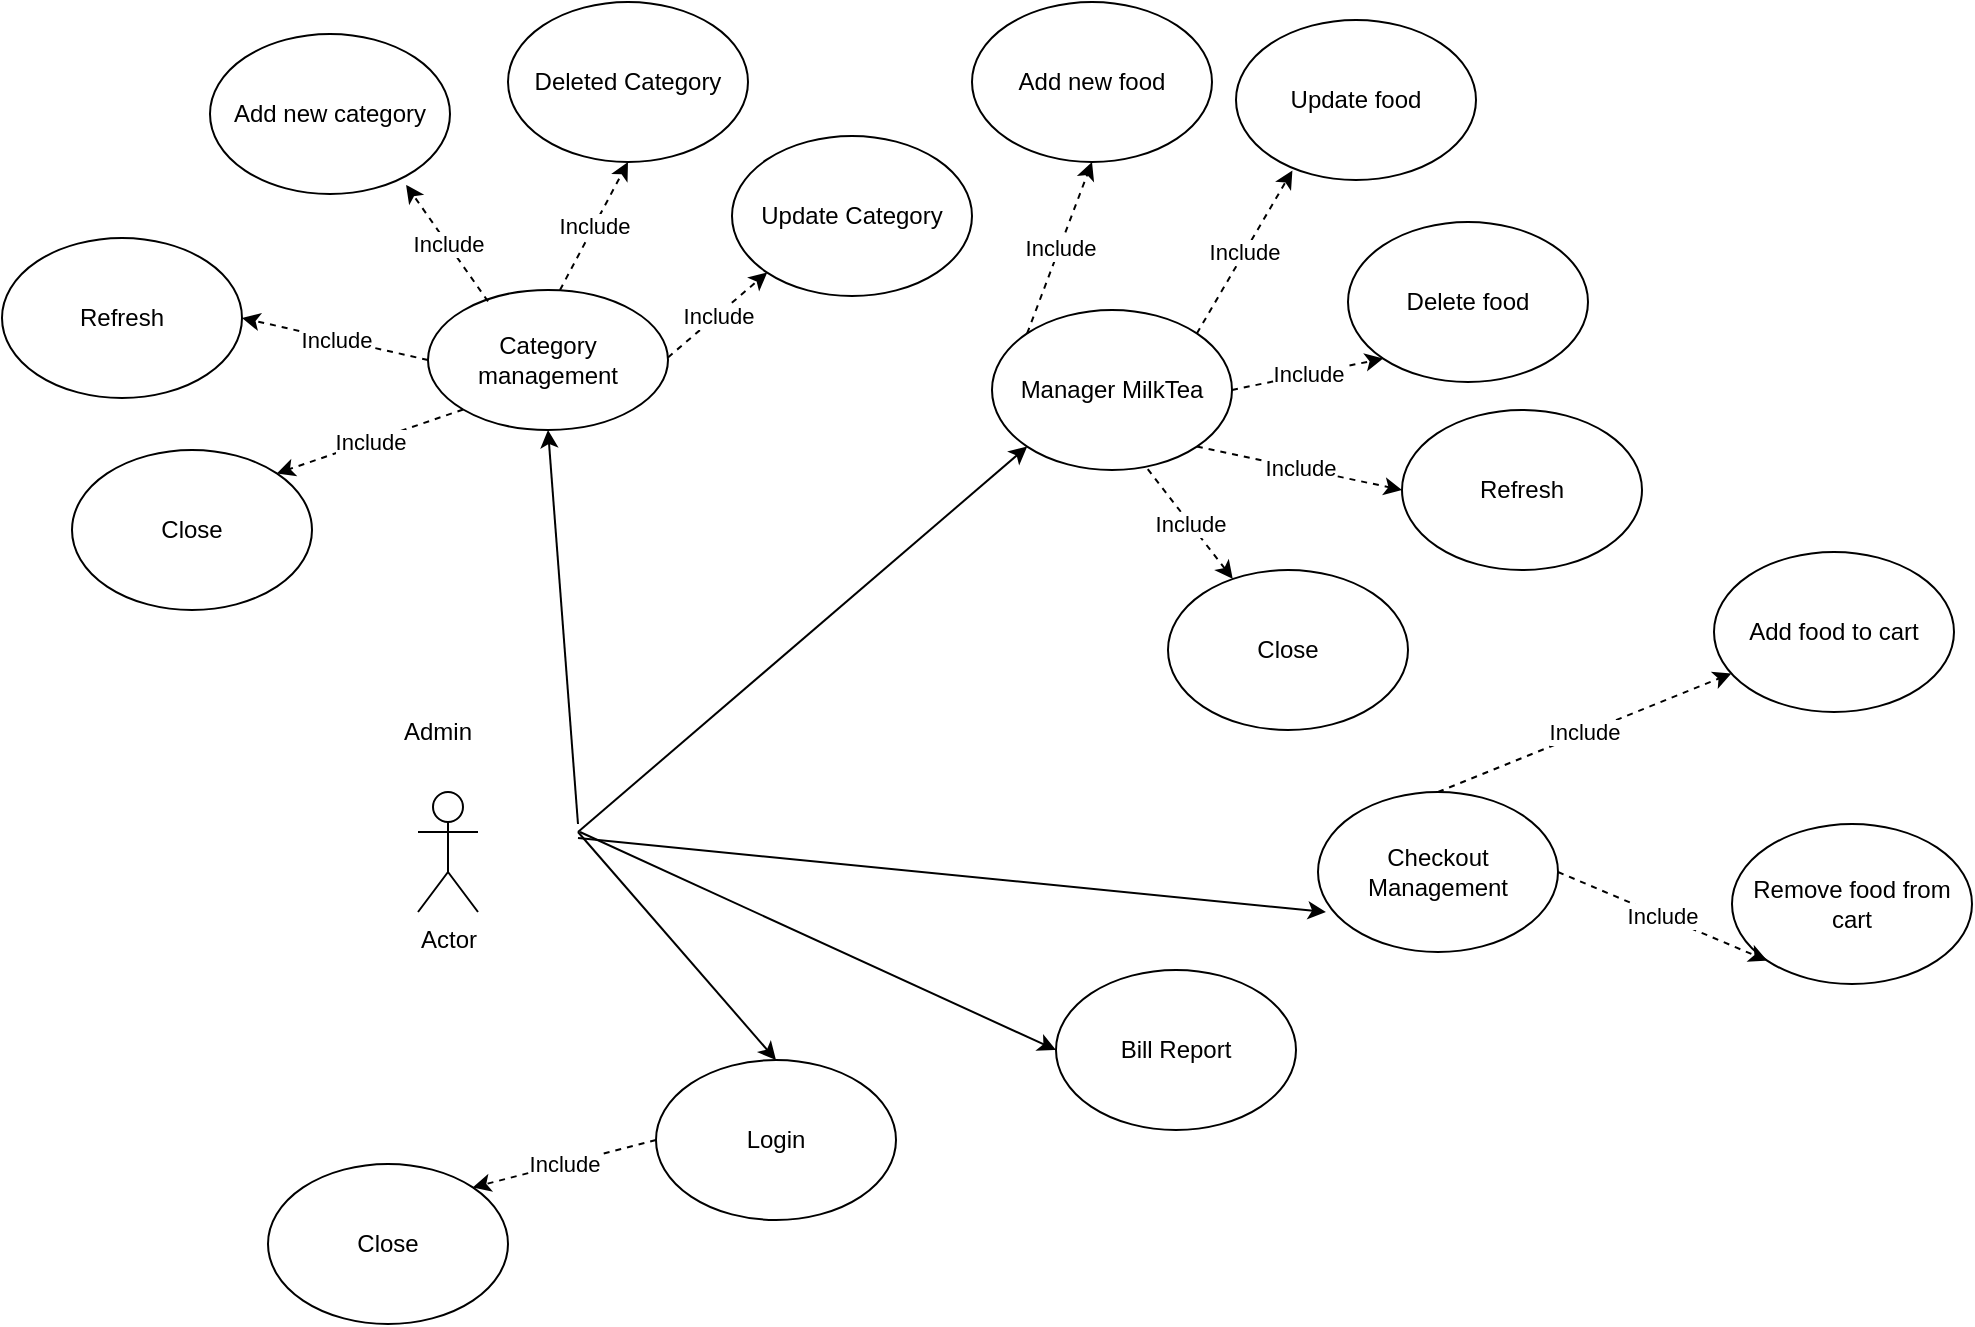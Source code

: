 <mxfile version="14.5.1" type="github">
  <diagram id="WR0fnqzpUvogeY7HLXCb" name="Page-1">
    <mxGraphModel dx="2342" dy="693" grid="0" gridSize="10" guides="1" tooltips="1" connect="1" arrows="1" fold="1" page="1" pageScale="1" pageWidth="1169" pageHeight="1654" math="0" shadow="0">
      <root>
        <mxCell id="0" />
        <mxCell id="1" parent="0" />
        <mxCell id="ZEzgqD3dTgIoIWU3gzUH-41" value="Actor" style="shape=umlActor;verticalLabelPosition=bottom;verticalAlign=top;html=1;outlineConnect=0;" parent="1" vertex="1">
          <mxGeometry x="140" y="1200" width="30" height="60" as="geometry" />
        </mxCell>
        <mxCell id="ZEzgqD3dTgIoIWU3gzUH-43" value="Login" style="ellipse;whiteSpace=wrap;html=1;" parent="1" vertex="1">
          <mxGeometry x="259" y="1334" width="120" height="80" as="geometry" />
        </mxCell>
        <mxCell id="ZEzgqD3dTgIoIWU3gzUH-44" value="Manager MilkTea" style="ellipse;whiteSpace=wrap;html=1;" parent="1" vertex="1">
          <mxGeometry x="427" y="959" width="120" height="80" as="geometry" />
        </mxCell>
        <mxCell id="ZEzgqD3dTgIoIWU3gzUH-49" value="" style="endArrow=classic;html=1;entryX=0;entryY=1;entryDx=0;entryDy=0;" parent="1" target="ZEzgqD3dTgIoIWU3gzUH-44" edge="1">
          <mxGeometry width="50" height="50" relative="1" as="geometry">
            <mxPoint x="220" y="1220" as="sourcePoint" />
            <mxPoint x="270" y="1170" as="targetPoint" />
          </mxGeometry>
        </mxCell>
        <mxCell id="ZEzgqD3dTgIoIWU3gzUH-51" value="" style="endArrow=classic;html=1;entryX=0.033;entryY=0.75;entryDx=0;entryDy=0;entryPerimeter=0;" parent="1" target="Fly2N4VJo_kIdEsInrdJ-1" edge="1">
          <mxGeometry width="50" height="50" relative="1" as="geometry">
            <mxPoint x="220" y="1223" as="sourcePoint" />
            <mxPoint x="413" y="1219" as="targetPoint" />
          </mxGeometry>
        </mxCell>
        <mxCell id="ZEzgqD3dTgIoIWU3gzUH-54" value="" style="endArrow=classic;html=1;entryX=0.5;entryY=0;entryDx=0;entryDy=0;" parent="1" target="ZEzgqD3dTgIoIWU3gzUH-43" edge="1">
          <mxGeometry width="50" height="50" relative="1" as="geometry">
            <mxPoint x="220" y="1220" as="sourcePoint" />
            <mxPoint x="350" y="1420" as="targetPoint" />
          </mxGeometry>
        </mxCell>
        <mxCell id="ZEzgqD3dTgIoIWU3gzUH-56" value="Update food" style="ellipse;whiteSpace=wrap;html=1;" parent="1" vertex="1">
          <mxGeometry x="549" y="814" width="120" height="80" as="geometry" />
        </mxCell>
        <mxCell id="ZEzgqD3dTgIoIWU3gzUH-57" value="Delete food" style="ellipse;whiteSpace=wrap;html=1;" parent="1" vertex="1">
          <mxGeometry x="605" y="915" width="120" height="80" as="geometry" />
        </mxCell>
        <mxCell id="ZEzgqD3dTgIoIWU3gzUH-58" value="Add new food" style="ellipse;whiteSpace=wrap;html=1;" parent="1" vertex="1">
          <mxGeometry x="417" y="805" width="120" height="80" as="geometry" />
        </mxCell>
        <mxCell id="_EkDEBfy_FiJQWjqEdkb-1" value="Include" style="endArrow=classic;html=1;entryX=0.5;entryY=1;entryDx=0;entryDy=0;exitX=0;exitY=0;exitDx=0;exitDy=0;dashed=1;" parent="1" source="ZEzgqD3dTgIoIWU3gzUH-44" target="ZEzgqD3dTgIoIWU3gzUH-58" edge="1">
          <mxGeometry width="50" height="50" relative="1" as="geometry">
            <mxPoint x="220" y="900" as="sourcePoint" />
            <mxPoint x="370" y="900" as="targetPoint" />
          </mxGeometry>
        </mxCell>
        <mxCell id="_EkDEBfy_FiJQWjqEdkb-2" value="Include" style="endArrow=classic;html=1;entryX=0.235;entryY=0.94;entryDx=0;entryDy=0;exitX=1;exitY=0;exitDx=0;exitDy=0;dashed=1;entryPerimeter=0;" parent="1" source="ZEzgqD3dTgIoIWU3gzUH-44" target="ZEzgqD3dTgIoIWU3gzUH-56" edge="1">
          <mxGeometry width="50" height="50" relative="1" as="geometry">
            <mxPoint x="410" y="900" as="sourcePoint" />
            <mxPoint x="560" y="900" as="targetPoint" />
          </mxGeometry>
        </mxCell>
        <mxCell id="_EkDEBfy_FiJQWjqEdkb-3" value="Include" style="endArrow=classic;html=1;entryX=0;entryY=1;entryDx=0;entryDy=0;exitX=1;exitY=0.5;exitDx=0;exitDy=0;dashed=1;" parent="1" source="ZEzgqD3dTgIoIWU3gzUH-44" target="ZEzgqD3dTgIoIWU3gzUH-57" edge="1">
          <mxGeometry width="50" height="50" relative="1" as="geometry">
            <mxPoint x="590" y="989.5" as="sourcePoint" />
            <mxPoint x="740" y="989.5" as="targetPoint" />
          </mxGeometry>
        </mxCell>
        <mxCell id="K3Wm1dJaWriowburXV3m-1" value="Admin" style="text;html=1;strokeColor=none;fillColor=none;align=center;verticalAlign=middle;whiteSpace=wrap;rounded=0;" parent="1" vertex="1">
          <mxGeometry x="130" y="1160" width="40" height="20" as="geometry" />
        </mxCell>
        <mxCell id="Fly2N4VJo_kIdEsInrdJ-1" value="Checkout Management" style="ellipse;whiteSpace=wrap;html=1;" parent="1" vertex="1">
          <mxGeometry x="590" y="1200" width="120" height="80" as="geometry" />
        </mxCell>
        <mxCell id="Fly2N4VJo_kIdEsInrdJ-2" value="Remove food from cart" style="ellipse;whiteSpace=wrap;html=1;" parent="1" vertex="1">
          <mxGeometry x="797" y="1216" width="120" height="80" as="geometry" />
        </mxCell>
        <mxCell id="Fly2N4VJo_kIdEsInrdJ-4" value="Add food to cart" style="ellipse;whiteSpace=wrap;html=1;" parent="1" vertex="1">
          <mxGeometry x="788" y="1080" width="120" height="80" as="geometry" />
        </mxCell>
        <mxCell id="Fly2N4VJo_kIdEsInrdJ-5" value="Include" style="endArrow=classic;html=1;exitX=0.5;exitY=0;exitDx=0;exitDy=0;dashed=1;" parent="1" source="Fly2N4VJo_kIdEsInrdJ-1" target="Fly2N4VJo_kIdEsInrdJ-4" edge="1">
          <mxGeometry width="50" height="50" relative="1" as="geometry">
            <mxPoint x="499" y="1075" as="sourcePoint" />
            <mxPoint x="649" y="1075" as="targetPoint" />
          </mxGeometry>
        </mxCell>
        <mxCell id="Fly2N4VJo_kIdEsInrdJ-6" value="Include" style="endArrow=classic;html=1;entryX=0;entryY=1;entryDx=0;entryDy=0;exitX=1;exitY=0.5;exitDx=0;exitDy=0;dashed=1;" parent="1" source="Fly2N4VJo_kIdEsInrdJ-1" target="Fly2N4VJo_kIdEsInrdJ-2" edge="1">
          <mxGeometry width="50" height="50" relative="1" as="geometry">
            <mxPoint x="689" y="1075" as="sourcePoint" />
            <mxPoint x="839" y="1075" as="targetPoint" />
          </mxGeometry>
        </mxCell>
        <mxCell id="Fly2N4VJo_kIdEsInrdJ-11" value="Bill Report" style="ellipse;whiteSpace=wrap;html=1;" parent="1" vertex="1">
          <mxGeometry x="459" y="1289" width="120" height="80" as="geometry" />
        </mxCell>
        <mxCell id="Fly2N4VJo_kIdEsInrdJ-12" value="" style="endArrow=classic;html=1;entryX=0;entryY=0.5;entryDx=0;entryDy=0;" parent="1" target="Fly2N4VJo_kIdEsInrdJ-11" edge="1">
          <mxGeometry width="50" height="50" relative="1" as="geometry">
            <mxPoint x="221" y="1220" as="sourcePoint" />
            <mxPoint x="450" y="1392" as="targetPoint" />
          </mxGeometry>
        </mxCell>
        <mxCell id="jiIVkECfn5aKBiefjf44-1" value="Category management" style="ellipse;whiteSpace=wrap;html=1;" vertex="1" parent="1">
          <mxGeometry x="145" y="949" width="120" height="70" as="geometry" />
        </mxCell>
        <mxCell id="jiIVkECfn5aKBiefjf44-2" value="" style="endArrow=classic;html=1;entryX=0.5;entryY=1;entryDx=0;entryDy=0;" edge="1" parent="1" target="jiIVkECfn5aKBiefjf44-1">
          <mxGeometry width="50" height="50" relative="1" as="geometry">
            <mxPoint x="220" y="1216" as="sourcePoint" />
            <mxPoint x="394.574" y="959.644" as="targetPoint" />
          </mxGeometry>
        </mxCell>
        <mxCell id="jiIVkECfn5aKBiefjf44-3" value="Add new category" style="ellipse;whiteSpace=wrap;html=1;" vertex="1" parent="1">
          <mxGeometry x="36" y="821" width="120" height="80" as="geometry" />
        </mxCell>
        <mxCell id="jiIVkECfn5aKBiefjf44-4" value="Deleted Category" style="ellipse;whiteSpace=wrap;html=1;" vertex="1" parent="1">
          <mxGeometry x="185" y="805" width="120" height="80" as="geometry" />
        </mxCell>
        <mxCell id="jiIVkECfn5aKBiefjf44-5" value="Update Category" style="ellipse;whiteSpace=wrap;html=1;" vertex="1" parent="1">
          <mxGeometry x="297" y="872" width="120" height="80" as="geometry" />
        </mxCell>
        <mxCell id="jiIVkECfn5aKBiefjf44-8" value="Include" style="endArrow=classic;html=1;entryX=0;entryY=1;entryDx=0;entryDy=0;exitX=0;exitY=0;exitDx=0;exitDy=0;dashed=1;" edge="1" parent="1" target="jiIVkECfn5aKBiefjf44-5">
          <mxGeometry width="50" height="50" relative="1" as="geometry">
            <mxPoint x="265.004" y="982.716" as="sourcePoint" />
            <mxPoint x="297.43" y="897" as="targetPoint" />
          </mxGeometry>
        </mxCell>
        <mxCell id="jiIVkECfn5aKBiefjf44-9" value="Include" style="endArrow=classic;html=1;entryX=0.5;entryY=1;entryDx=0;entryDy=0;exitX=0;exitY=0;exitDx=0;exitDy=0;dashed=1;" edge="1" parent="1" target="jiIVkECfn5aKBiefjf44-4">
          <mxGeometry width="50" height="50" relative="1" as="geometry">
            <mxPoint x="211.004" y="948.996" as="sourcePoint" />
            <mxPoint x="243.43" y="863.28" as="targetPoint" />
          </mxGeometry>
        </mxCell>
        <mxCell id="jiIVkECfn5aKBiefjf44-10" value="Include" style="endArrow=classic;html=1;entryX=0.817;entryY=0.943;entryDx=0;entryDy=0;exitX=0;exitY=0;exitDx=0;exitDy=0;dashed=1;entryPerimeter=0;" edge="1" parent="1" target="jiIVkECfn5aKBiefjf44-3">
          <mxGeometry width="50" height="50" relative="1" as="geometry">
            <mxPoint x="175.004" y="954.716" as="sourcePoint" />
            <mxPoint x="207.43" y="869" as="targetPoint" />
          </mxGeometry>
        </mxCell>
        <mxCell id="jiIVkECfn5aKBiefjf44-11" value="Refresh" style="ellipse;whiteSpace=wrap;html=1;" vertex="1" parent="1">
          <mxGeometry x="632" y="1009" width="120" height="80" as="geometry" />
        </mxCell>
        <mxCell id="jiIVkECfn5aKBiefjf44-12" value="Include" style="endArrow=classic;html=1;entryX=0;entryY=0.5;entryDx=0;entryDy=0;exitX=1;exitY=1;exitDx=0;exitDy=0;dashed=1;" edge="1" parent="1" source="ZEzgqD3dTgIoIWU3gzUH-44" target="jiIVkECfn5aKBiefjf44-11">
          <mxGeometry width="50" height="50" relative="1" as="geometry">
            <mxPoint x="557" y="1009" as="sourcePoint" />
            <mxPoint x="632.574" y="993.284" as="targetPoint" />
          </mxGeometry>
        </mxCell>
        <mxCell id="jiIVkECfn5aKBiefjf44-13" value="Close" style="ellipse;whiteSpace=wrap;html=1;" vertex="1" parent="1">
          <mxGeometry x="515" y="1089" width="120" height="80" as="geometry" />
        </mxCell>
        <mxCell id="jiIVkECfn5aKBiefjf44-14" value="Include" style="endArrow=classic;html=1;exitX=0.649;exitY=0.994;exitDx=0;exitDy=0;dashed=1;exitPerimeter=0;" edge="1" parent="1" source="ZEzgqD3dTgIoIWU3gzUH-44" target="jiIVkECfn5aKBiefjf44-13">
          <mxGeometry width="50" height="50" relative="1" as="geometry">
            <mxPoint x="539.426" y="1037.284" as="sourcePoint" />
            <mxPoint x="642" y="1059" as="targetPoint" />
          </mxGeometry>
        </mxCell>
        <mxCell id="jiIVkECfn5aKBiefjf44-15" value="Refresh" style="ellipse;whiteSpace=wrap;html=1;" vertex="1" parent="1">
          <mxGeometry x="-68" y="923" width="120" height="80" as="geometry" />
        </mxCell>
        <mxCell id="jiIVkECfn5aKBiefjf44-16" value="Close" style="ellipse;whiteSpace=wrap;html=1;" vertex="1" parent="1">
          <mxGeometry x="-33" y="1029" width="120" height="80" as="geometry" />
        </mxCell>
        <mxCell id="jiIVkECfn5aKBiefjf44-17" value="Include" style="endArrow=classic;html=1;entryX=1;entryY=0.5;entryDx=0;entryDy=0;exitX=0;exitY=0.5;exitDx=0;exitDy=0;dashed=1;" edge="1" parent="1" source="jiIVkECfn5aKBiefjf44-1" target="jiIVkECfn5aKBiefjf44-15">
          <mxGeometry width="50" height="50" relative="1" as="geometry">
            <mxPoint x="185.004" y="964.716" as="sourcePoint" />
            <mxPoint x="144.04" y="906.44" as="targetPoint" />
          </mxGeometry>
        </mxCell>
        <mxCell id="jiIVkECfn5aKBiefjf44-18" value="Include" style="endArrow=classic;html=1;entryX=1;entryY=0;entryDx=0;entryDy=0;exitX=0;exitY=1;exitDx=0;exitDy=0;dashed=1;" edge="1" parent="1" source="jiIVkECfn5aKBiefjf44-1" target="jiIVkECfn5aKBiefjf44-16">
          <mxGeometry width="50" height="50" relative="1" as="geometry">
            <mxPoint x="195.004" y="974.716" as="sourcePoint" />
            <mxPoint x="154.04" y="916.44" as="targetPoint" />
          </mxGeometry>
        </mxCell>
        <mxCell id="jiIVkECfn5aKBiefjf44-19" value="Include" style="endArrow=classic;html=1;exitX=0;exitY=0.5;exitDx=0;exitDy=0;dashed=1;entryX=1;entryY=0;entryDx=0;entryDy=0;" edge="1" parent="1" source="ZEzgqD3dTgIoIWU3gzUH-43" target="jiIVkECfn5aKBiefjf44-20">
          <mxGeometry width="50" height="50" relative="1" as="geometry">
            <mxPoint x="225.484" y="1413.996" as="sourcePoint" />
            <mxPoint x="174" y="1407" as="targetPoint" />
          </mxGeometry>
        </mxCell>
        <mxCell id="jiIVkECfn5aKBiefjf44-20" value="Close" style="ellipse;whiteSpace=wrap;html=1;" vertex="1" parent="1">
          <mxGeometry x="65" y="1386" width="120" height="80" as="geometry" />
        </mxCell>
      </root>
    </mxGraphModel>
  </diagram>
</mxfile>
